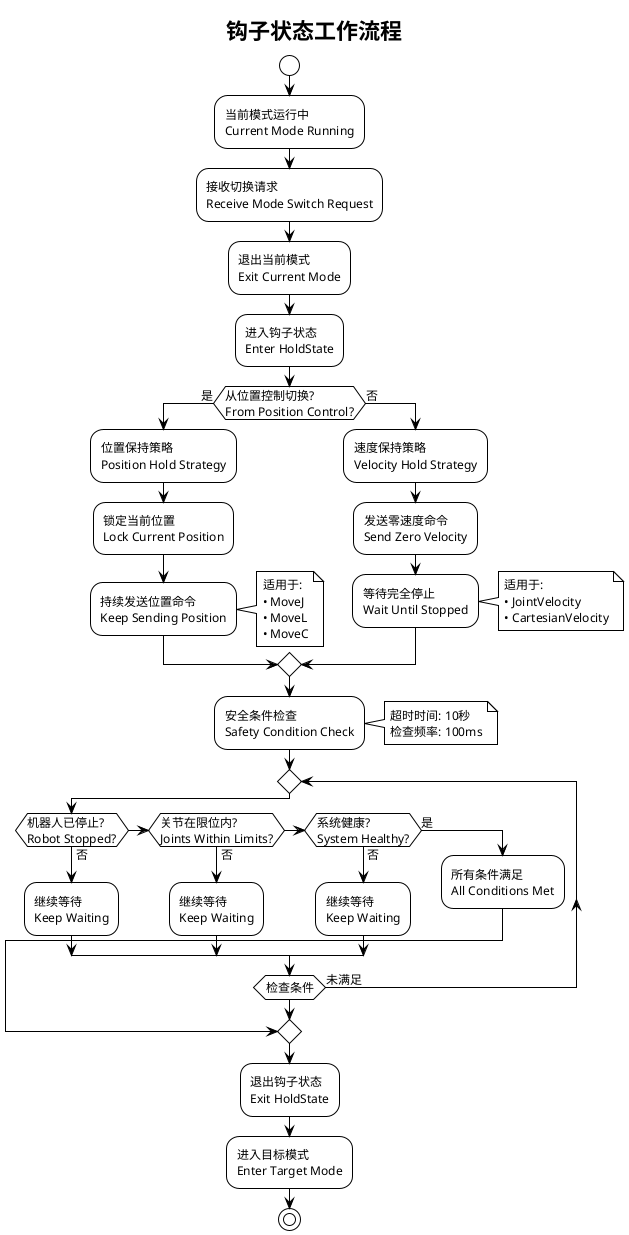 @startuml HoldState_Workflow
!theme plain
title 钩子状态工作流程

skinparam backgroundColor #FFFFFF
skinparam defaultFontSize 12

start

:当前模式运行中
Current Mode Running;

:接收切换请求
Receive Mode Switch Request;

:退出当前模式
Exit Current Mode;

:进入钩子状态
Enter HoldState;

if (从位置控制切换?\nFrom Position Control?) then (是)
  :位置保持策略
  Position Hold Strategy;

  :锁定当前位置
  Lock Current Position;

  :持续发送位置命令
  Keep Sending Position;

  note right
    适用于:
    • MoveJ
    • MoveL
    • MoveC
  end note
else (否)
  :速度保持策略
  Velocity Hold Strategy;

  :发送零速度命令
  Send Zero Velocity;

  :等待完全停止
  Wait Until Stopped;

  note right
    适用于:
    • JointVelocity
    • CartesianVelocity
  end note
endif

:安全条件检查
Safety Condition Check;

note right
  超时时间: 10秒
  检查频率: 100ms
end note

repeat
  if (机器人已停止?\nRobot Stopped?) then (否)
    :继续等待
    Keep Waiting;
  elseif (关节在限位内?\nJoints Within Limits?) then (否)
    :继续等待
    Keep Waiting;
  elseif (系统健康?\nSystem Healthy?) then (否)
    :继续等待
    Keep Waiting;
  else (是)
    :所有条件满足
    All Conditions Met;
    break
  endif
repeat while (检查条件) is (未满足)

:退出钩子状态
Exit HoldState;

:进入目标模式
Enter Target Mode;

stop

@enduml

